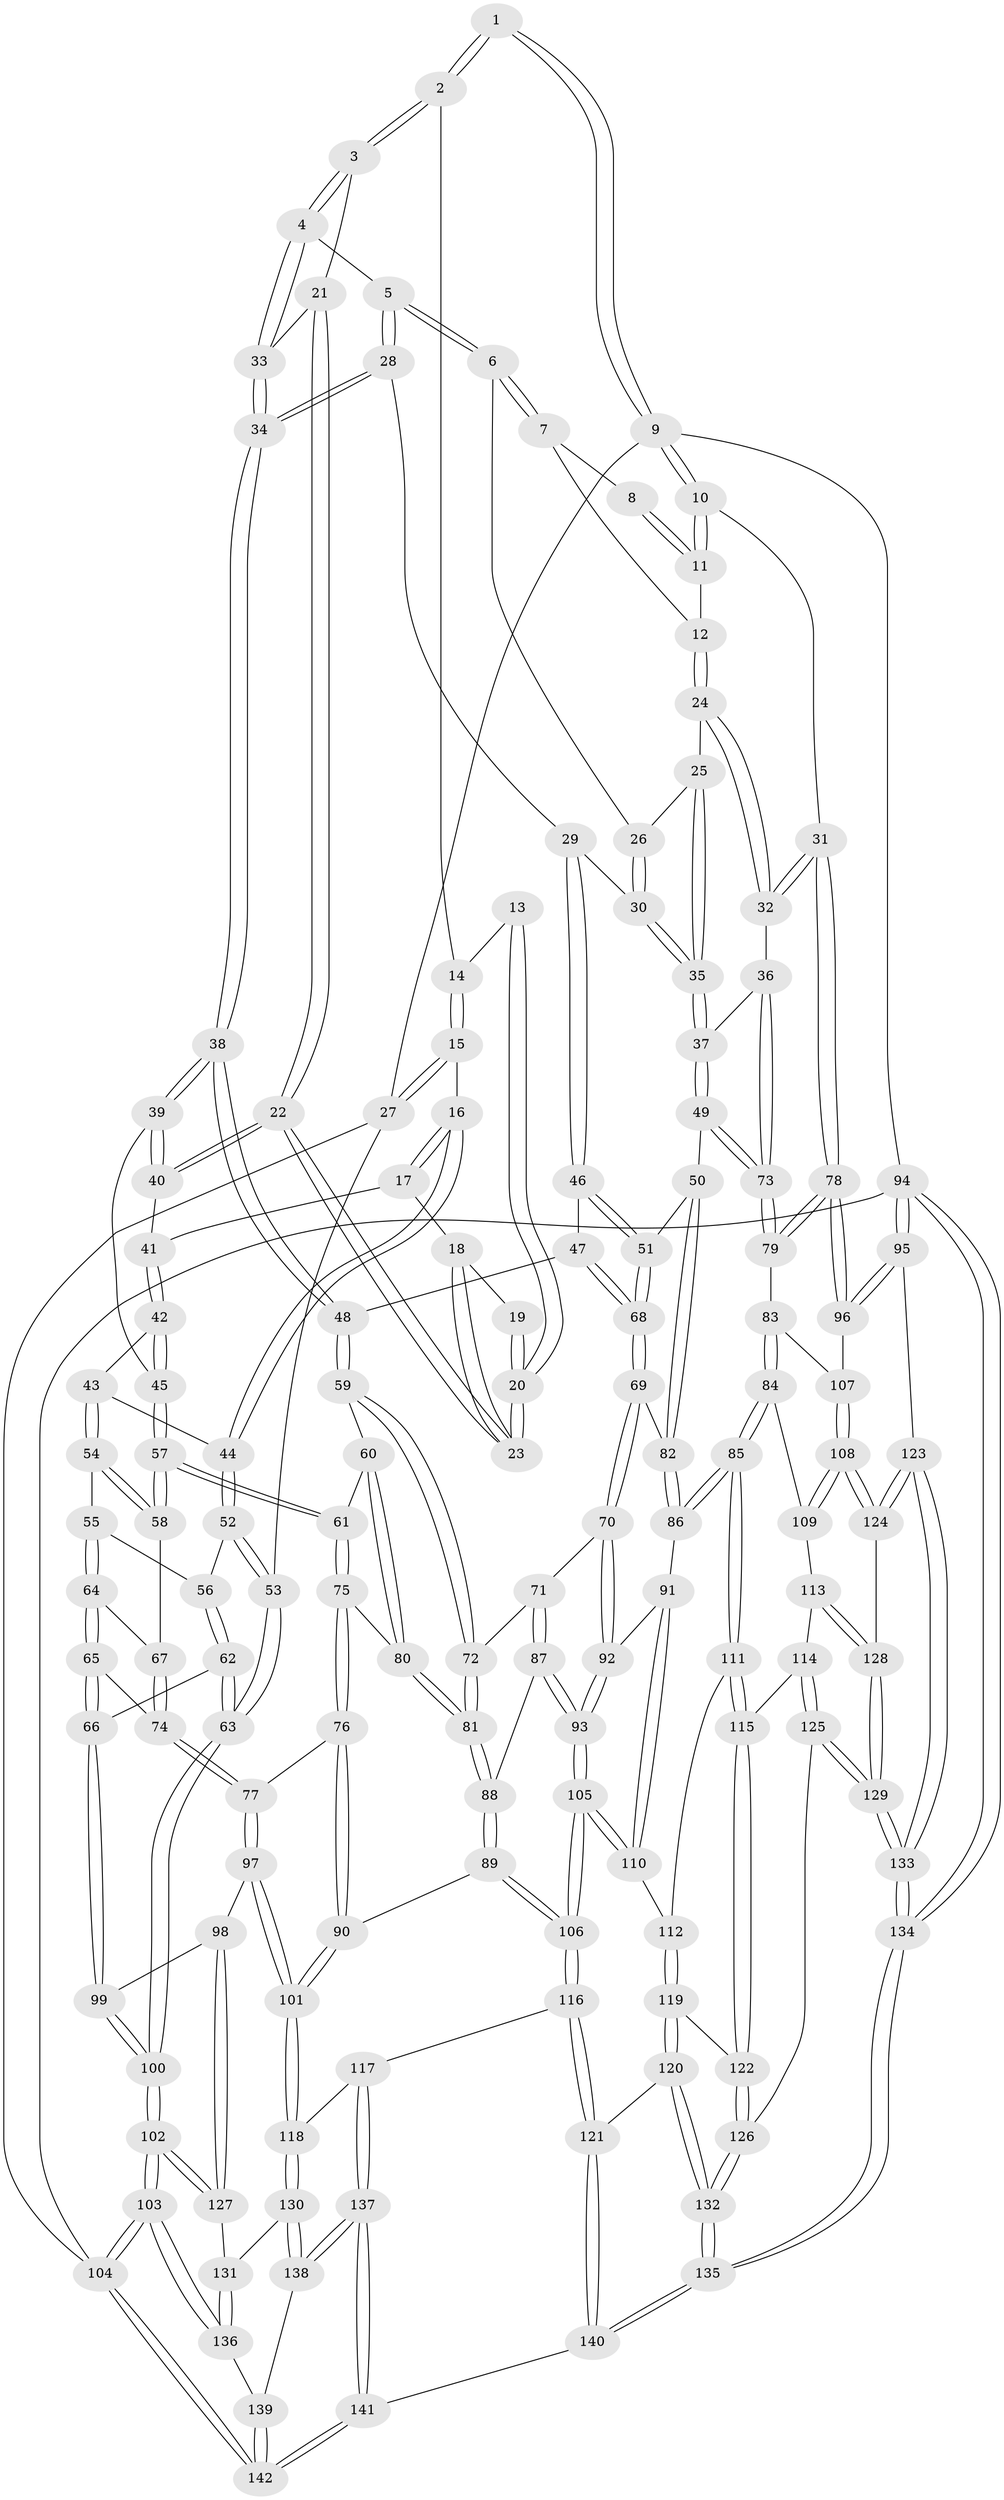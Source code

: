 // Generated by graph-tools (version 1.1) at 2025/51/03/09/25 03:51:05]
// undirected, 142 vertices, 352 edges
graph export_dot {
graph [start="1"]
  node [color=gray90,style=filled];
  1 [pos="+0.8734253543192478+0"];
  2 [pos="+0.5163939400159318+0"];
  3 [pos="+0.5230569711676173+0"];
  4 [pos="+0.5628736407229635+0.004390765698540258"];
  5 [pos="+0.6163032459358808+0.062386777489749856"];
  6 [pos="+0.8065456924959429+0.05225556729192104"];
  7 [pos="+0.8609548034025097+0"];
  8 [pos="+0.8693933624911497+0"];
  9 [pos="+1+0"];
  10 [pos="+1+0.25989226879257105"];
  11 [pos="+1+0.09263755347126806"];
  12 [pos="+0.9082883758008493+0.054643631834299086"];
  13 [pos="+0.4650826977312537+0"];
  14 [pos="+0.48564508566091064+0"];
  15 [pos="+0+0"];
  16 [pos="+0.09518621057433427+0.06837405411325298"];
  17 [pos="+0.10968519134890703+0.07501177235702998"];
  18 [pos="+0.196977991658223+0.07391409753358014"];
  19 [pos="+0.26163718879957476+0.05614243181566062"];
  20 [pos="+0.33961239492215856+0.10773674801461389"];
  21 [pos="+0.39866516826314663+0.13226292418243268"];
  22 [pos="+0.3401240762474599+0.16233977614020054"];
  23 [pos="+0.33985737313936937+0.16139598244188494"];
  24 [pos="+0.9089280896088585+0.13994902662669428"];
  25 [pos="+0.8858879282105002+0.14647513417793465"];
  26 [pos="+0.8019736437470206+0.08493896689021828"];
  27 [pos="+0+0"];
  28 [pos="+0.6806530022958345+0.16911302783813317"];
  29 [pos="+0.7224701165912797+0.2066411650364702"];
  30 [pos="+0.7254543975047918+0.20680698726249097"];
  31 [pos="+1+0.27327296073740387"];
  32 [pos="+1+0.267761556154273"];
  33 [pos="+0.5058121709774832+0.13187651075350004"];
  34 [pos="+0.4856279354286339+0.2493465959195488"];
  35 [pos="+0.7901971511847056+0.243301692822283"];
  36 [pos="+1+0.28351697413478943"];
  37 [pos="+0.797085500729506+0.251906868390936"];
  38 [pos="+0.4670356792968103+0.28839248048764005"];
  39 [pos="+0.339381488338002+0.22238517041484457"];
  40 [pos="+0.33700967128215653+0.1971654937657202"];
  41 [pos="+0.12364347691545863+0.0906720092316406"];
  42 [pos="+0.24768448904613702+0.27070416993565477"];
  43 [pos="+0.19793070241460375+0.2800437356087289"];
  44 [pos="+0.07293953793954103+0.2680821263009371"];
  45 [pos="+0.249992655813065+0.2715995576744125"];
  46 [pos="+0.7200331802301936+0.20977788526490282"];
  47 [pos="+0.5967973298600924+0.3452112712494318"];
  48 [pos="+0.47159518519270144+0.3011069860500048"];
  49 [pos="+0.8043026118501772+0.42107971396598975"];
  50 [pos="+0.7841539611892107+0.42615199582720587"];
  51 [pos="+0.7109214411275927+0.4248916381738233"];
  52 [pos="+0.032046957760270146+0.32355925209465664"];
  53 [pos="+0+0.391645432060655"];
  54 [pos="+0.1322689266878791+0.37237469903738535"];
  55 [pos="+0.10813711324878175+0.3758094057163496"];
  56 [pos="+0.08505506807454136+0.3638179310921068"];
  57 [pos="+0.2580148640157753+0.39818216550879676"];
  58 [pos="+0.25740996001290095+0.3981983245782615"];
  59 [pos="+0.4186592196815741+0.4063427412396375"];
  60 [pos="+0.37821268115740525+0.4132379256725025"];
  61 [pos="+0.2691327442723084+0.41153403070330213"];
  62 [pos="+0.055321932494178855+0.5396342774595686"];
  63 [pos="+0+0.5600545122035092"];
  64 [pos="+0.11966725971890618+0.4168893513396362"];
  65 [pos="+0.10883649568011583+0.5385955575835183"];
  66 [pos="+0.09559334646797175+0.5413961691274154"];
  67 [pos="+0.1711134397785891+0.4378987439924321"];
  68 [pos="+0.6450162392644896+0.4306594145688682"];
  69 [pos="+0.6172941405058182+0.4929813320875682"];
  70 [pos="+0.6153547583034379+0.4967848525970284"];
  71 [pos="+0.5126896775520364+0.5074724578138508"];
  72 [pos="+0.438198943790803+0.4510132262186333"];
  73 [pos="+0.8223658524366382+0.4298217380000747"];
  74 [pos="+0.12272352510181439+0.5401690582631201"];
  75 [pos="+0.2473572692871337+0.5070211754791377"];
  76 [pos="+0.22668448917242887+0.5382929167710447"];
  77 [pos="+0.17534883476632895+0.5553040860852094"];
  78 [pos="+1+0.4377968639633076"];
  79 [pos="+0.8661549291114101+0.4921397443426189"];
  80 [pos="+0.3359514912104128+0.5242399087150644"];
  81 [pos="+0.38225519110925105+0.5684250265672475"];
  82 [pos="+0.7470661191714152+0.5297812655776095"];
  83 [pos="+0.8647910910547909+0.6063018595650065"];
  84 [pos="+0.8479373450541859+0.6225136750014936"];
  85 [pos="+0.7544225041185393+0.6397536918890142"];
  86 [pos="+0.7318080180051745+0.6325068026073302"];
  87 [pos="+0.4834830982236591+0.5958935566766693"];
  88 [pos="+0.38372244971953845+0.5998101078368165"];
  89 [pos="+0.3429523512051201+0.6532911362759171"];
  90 [pos="+0.3388183534827591+0.6539890600307459"];
  91 [pos="+0.7087663520386898+0.6317285537524089"];
  92 [pos="+0.6415621253191804+0.5861249510419132"];
  93 [pos="+0.5323534813790209+0.6618982155364792"];
  94 [pos="+1+1"];
  95 [pos="+1+0.7708553125040819"];
  96 [pos="+1+0.5261955933051046"];
  97 [pos="+0.18957417296715584+0.7279687527237898"];
  98 [pos="+0.11807196822860072+0.733016206769213"];
  99 [pos="+0.10732643899792414+0.7240236738159417"];
  100 [pos="+0+0.5891479527347712"];
  101 [pos="+0.23400044998806172+0.7497946037671236"];
  102 [pos="+0+0.753360548604896"];
  103 [pos="+0+1"];
  104 [pos="+0+1"];
  105 [pos="+0.511760134932893+0.7800954536004976"];
  106 [pos="+0.5036631228068792+0.7943347292103979"];
  107 [pos="+0.9278340743725312+0.6158433306691959"];
  108 [pos="+1+0.7643307095473021"];
  109 [pos="+0.8576053650623936+0.6602872049914092"];
  110 [pos="+0.6606251877387791+0.7120756459686235"];
  111 [pos="+0.7593512170511619+0.7087649038782745"];
  112 [pos="+0.6903150605334859+0.7639608986627315"];
  113 [pos="+0.8694914144578011+0.7642759244419567"];
  114 [pos="+0.806093197303485+0.7755398900948693"];
  115 [pos="+0.769250594563894+0.7519326495098804"];
  116 [pos="+0.5034105046346135+0.8022936854504873"];
  117 [pos="+0.2798756033623572+0.8258654112054111"];
  118 [pos="+0.23984318157451798+0.7685383172730765"];
  119 [pos="+0.7027668459523341+0.8089110672854798"];
  120 [pos="+0.6038448245690333+0.8276572187874193"];
  121 [pos="+0.5035881709717976+0.802768257652272"];
  122 [pos="+0.7045898607437928+0.8096687763009729"];
  123 [pos="+1+0.7762645773418656"];
  124 [pos="+1+0.7716394575046096"];
  125 [pos="+0.7829970067212443+0.8534128590981195"];
  126 [pos="+0.723887261913082+0.8370231635127778"];
  127 [pos="+0.09020080233370883+0.7810964575251121"];
  128 [pos="+0.9140240214770765+0.8050767766003935"];
  129 [pos="+0.8617212085422676+0.9451705122537881"];
  130 [pos="+0.13763723685753035+0.8785344335302857"];
  131 [pos="+0.07335157958611009+0.8450852467772079"];
  132 [pos="+0.6853182506550987+0.9322331291655038"];
  133 [pos="+0.8706738509979456+1"];
  134 [pos="+0.8723986752773424+1"];
  135 [pos="+0.7186678809574426+1"];
  136 [pos="+0+0.9705593824117573"];
  137 [pos="+0.27733780713895106+0.9137158918683483"];
  138 [pos="+0.1526212587038394+0.9141090829631986"];
  139 [pos="+0.13723142875063205+0.9474193514264799"];
  140 [pos="+0.463356066243411+1"];
  141 [pos="+0.40054379290844183+1"];
  142 [pos="+0.2562708090884043+1"];
  1 -- 2;
  1 -- 2;
  1 -- 9;
  1 -- 9;
  2 -- 3;
  2 -- 3;
  2 -- 14;
  3 -- 4;
  3 -- 4;
  3 -- 21;
  4 -- 5;
  4 -- 33;
  4 -- 33;
  5 -- 6;
  5 -- 6;
  5 -- 28;
  5 -- 28;
  6 -- 7;
  6 -- 7;
  6 -- 26;
  7 -- 8;
  7 -- 12;
  8 -- 11;
  8 -- 11;
  9 -- 10;
  9 -- 10;
  9 -- 27;
  9 -- 94;
  10 -- 11;
  10 -- 11;
  10 -- 31;
  11 -- 12;
  12 -- 24;
  12 -- 24;
  13 -- 14;
  13 -- 20;
  13 -- 20;
  14 -- 15;
  14 -- 15;
  15 -- 16;
  15 -- 27;
  15 -- 27;
  16 -- 17;
  16 -- 17;
  16 -- 44;
  16 -- 44;
  17 -- 18;
  17 -- 41;
  18 -- 19;
  18 -- 23;
  18 -- 23;
  19 -- 20;
  19 -- 20;
  20 -- 23;
  20 -- 23;
  21 -- 22;
  21 -- 22;
  21 -- 33;
  22 -- 23;
  22 -- 23;
  22 -- 40;
  22 -- 40;
  24 -- 25;
  24 -- 32;
  24 -- 32;
  25 -- 26;
  25 -- 35;
  25 -- 35;
  26 -- 30;
  26 -- 30;
  27 -- 53;
  27 -- 104;
  28 -- 29;
  28 -- 34;
  28 -- 34;
  29 -- 30;
  29 -- 46;
  29 -- 46;
  30 -- 35;
  30 -- 35;
  31 -- 32;
  31 -- 32;
  31 -- 78;
  31 -- 78;
  32 -- 36;
  33 -- 34;
  33 -- 34;
  34 -- 38;
  34 -- 38;
  35 -- 37;
  35 -- 37;
  36 -- 37;
  36 -- 73;
  36 -- 73;
  37 -- 49;
  37 -- 49;
  38 -- 39;
  38 -- 39;
  38 -- 48;
  38 -- 48;
  39 -- 40;
  39 -- 40;
  39 -- 45;
  40 -- 41;
  41 -- 42;
  41 -- 42;
  42 -- 43;
  42 -- 45;
  42 -- 45;
  43 -- 44;
  43 -- 54;
  43 -- 54;
  44 -- 52;
  44 -- 52;
  45 -- 57;
  45 -- 57;
  46 -- 47;
  46 -- 51;
  46 -- 51;
  47 -- 48;
  47 -- 68;
  47 -- 68;
  48 -- 59;
  48 -- 59;
  49 -- 50;
  49 -- 73;
  49 -- 73;
  50 -- 51;
  50 -- 82;
  50 -- 82;
  51 -- 68;
  51 -- 68;
  52 -- 53;
  52 -- 53;
  52 -- 56;
  53 -- 63;
  53 -- 63;
  54 -- 55;
  54 -- 58;
  54 -- 58;
  55 -- 56;
  55 -- 64;
  55 -- 64;
  56 -- 62;
  56 -- 62;
  57 -- 58;
  57 -- 58;
  57 -- 61;
  57 -- 61;
  58 -- 67;
  59 -- 60;
  59 -- 72;
  59 -- 72;
  60 -- 61;
  60 -- 80;
  60 -- 80;
  61 -- 75;
  61 -- 75;
  62 -- 63;
  62 -- 63;
  62 -- 66;
  63 -- 100;
  63 -- 100;
  64 -- 65;
  64 -- 65;
  64 -- 67;
  65 -- 66;
  65 -- 66;
  65 -- 74;
  66 -- 99;
  66 -- 99;
  67 -- 74;
  67 -- 74;
  68 -- 69;
  68 -- 69;
  69 -- 70;
  69 -- 70;
  69 -- 82;
  70 -- 71;
  70 -- 92;
  70 -- 92;
  71 -- 72;
  71 -- 87;
  71 -- 87;
  72 -- 81;
  72 -- 81;
  73 -- 79;
  73 -- 79;
  74 -- 77;
  74 -- 77;
  75 -- 76;
  75 -- 76;
  75 -- 80;
  76 -- 77;
  76 -- 90;
  76 -- 90;
  77 -- 97;
  77 -- 97;
  78 -- 79;
  78 -- 79;
  78 -- 96;
  78 -- 96;
  79 -- 83;
  80 -- 81;
  80 -- 81;
  81 -- 88;
  81 -- 88;
  82 -- 86;
  82 -- 86;
  83 -- 84;
  83 -- 84;
  83 -- 107;
  84 -- 85;
  84 -- 85;
  84 -- 109;
  85 -- 86;
  85 -- 86;
  85 -- 111;
  85 -- 111;
  86 -- 91;
  87 -- 88;
  87 -- 93;
  87 -- 93;
  88 -- 89;
  88 -- 89;
  89 -- 90;
  89 -- 106;
  89 -- 106;
  90 -- 101;
  90 -- 101;
  91 -- 92;
  91 -- 110;
  91 -- 110;
  92 -- 93;
  92 -- 93;
  93 -- 105;
  93 -- 105;
  94 -- 95;
  94 -- 95;
  94 -- 134;
  94 -- 134;
  94 -- 104;
  95 -- 96;
  95 -- 96;
  95 -- 123;
  96 -- 107;
  97 -- 98;
  97 -- 101;
  97 -- 101;
  98 -- 99;
  98 -- 127;
  98 -- 127;
  99 -- 100;
  99 -- 100;
  100 -- 102;
  100 -- 102;
  101 -- 118;
  101 -- 118;
  102 -- 103;
  102 -- 103;
  102 -- 127;
  102 -- 127;
  103 -- 104;
  103 -- 104;
  103 -- 136;
  103 -- 136;
  104 -- 142;
  104 -- 142;
  105 -- 106;
  105 -- 106;
  105 -- 110;
  105 -- 110;
  106 -- 116;
  106 -- 116;
  107 -- 108;
  107 -- 108;
  108 -- 109;
  108 -- 109;
  108 -- 124;
  108 -- 124;
  109 -- 113;
  110 -- 112;
  111 -- 112;
  111 -- 115;
  111 -- 115;
  112 -- 119;
  112 -- 119;
  113 -- 114;
  113 -- 128;
  113 -- 128;
  114 -- 115;
  114 -- 125;
  114 -- 125;
  115 -- 122;
  115 -- 122;
  116 -- 117;
  116 -- 121;
  116 -- 121;
  117 -- 118;
  117 -- 137;
  117 -- 137;
  118 -- 130;
  118 -- 130;
  119 -- 120;
  119 -- 120;
  119 -- 122;
  120 -- 121;
  120 -- 132;
  120 -- 132;
  121 -- 140;
  121 -- 140;
  122 -- 126;
  122 -- 126;
  123 -- 124;
  123 -- 124;
  123 -- 133;
  123 -- 133;
  124 -- 128;
  125 -- 126;
  125 -- 129;
  125 -- 129;
  126 -- 132;
  126 -- 132;
  127 -- 131;
  128 -- 129;
  128 -- 129;
  129 -- 133;
  129 -- 133;
  130 -- 131;
  130 -- 138;
  130 -- 138;
  131 -- 136;
  131 -- 136;
  132 -- 135;
  132 -- 135;
  133 -- 134;
  133 -- 134;
  134 -- 135;
  134 -- 135;
  135 -- 140;
  135 -- 140;
  136 -- 139;
  137 -- 138;
  137 -- 138;
  137 -- 141;
  137 -- 141;
  138 -- 139;
  139 -- 142;
  139 -- 142;
  140 -- 141;
  141 -- 142;
  141 -- 142;
}
